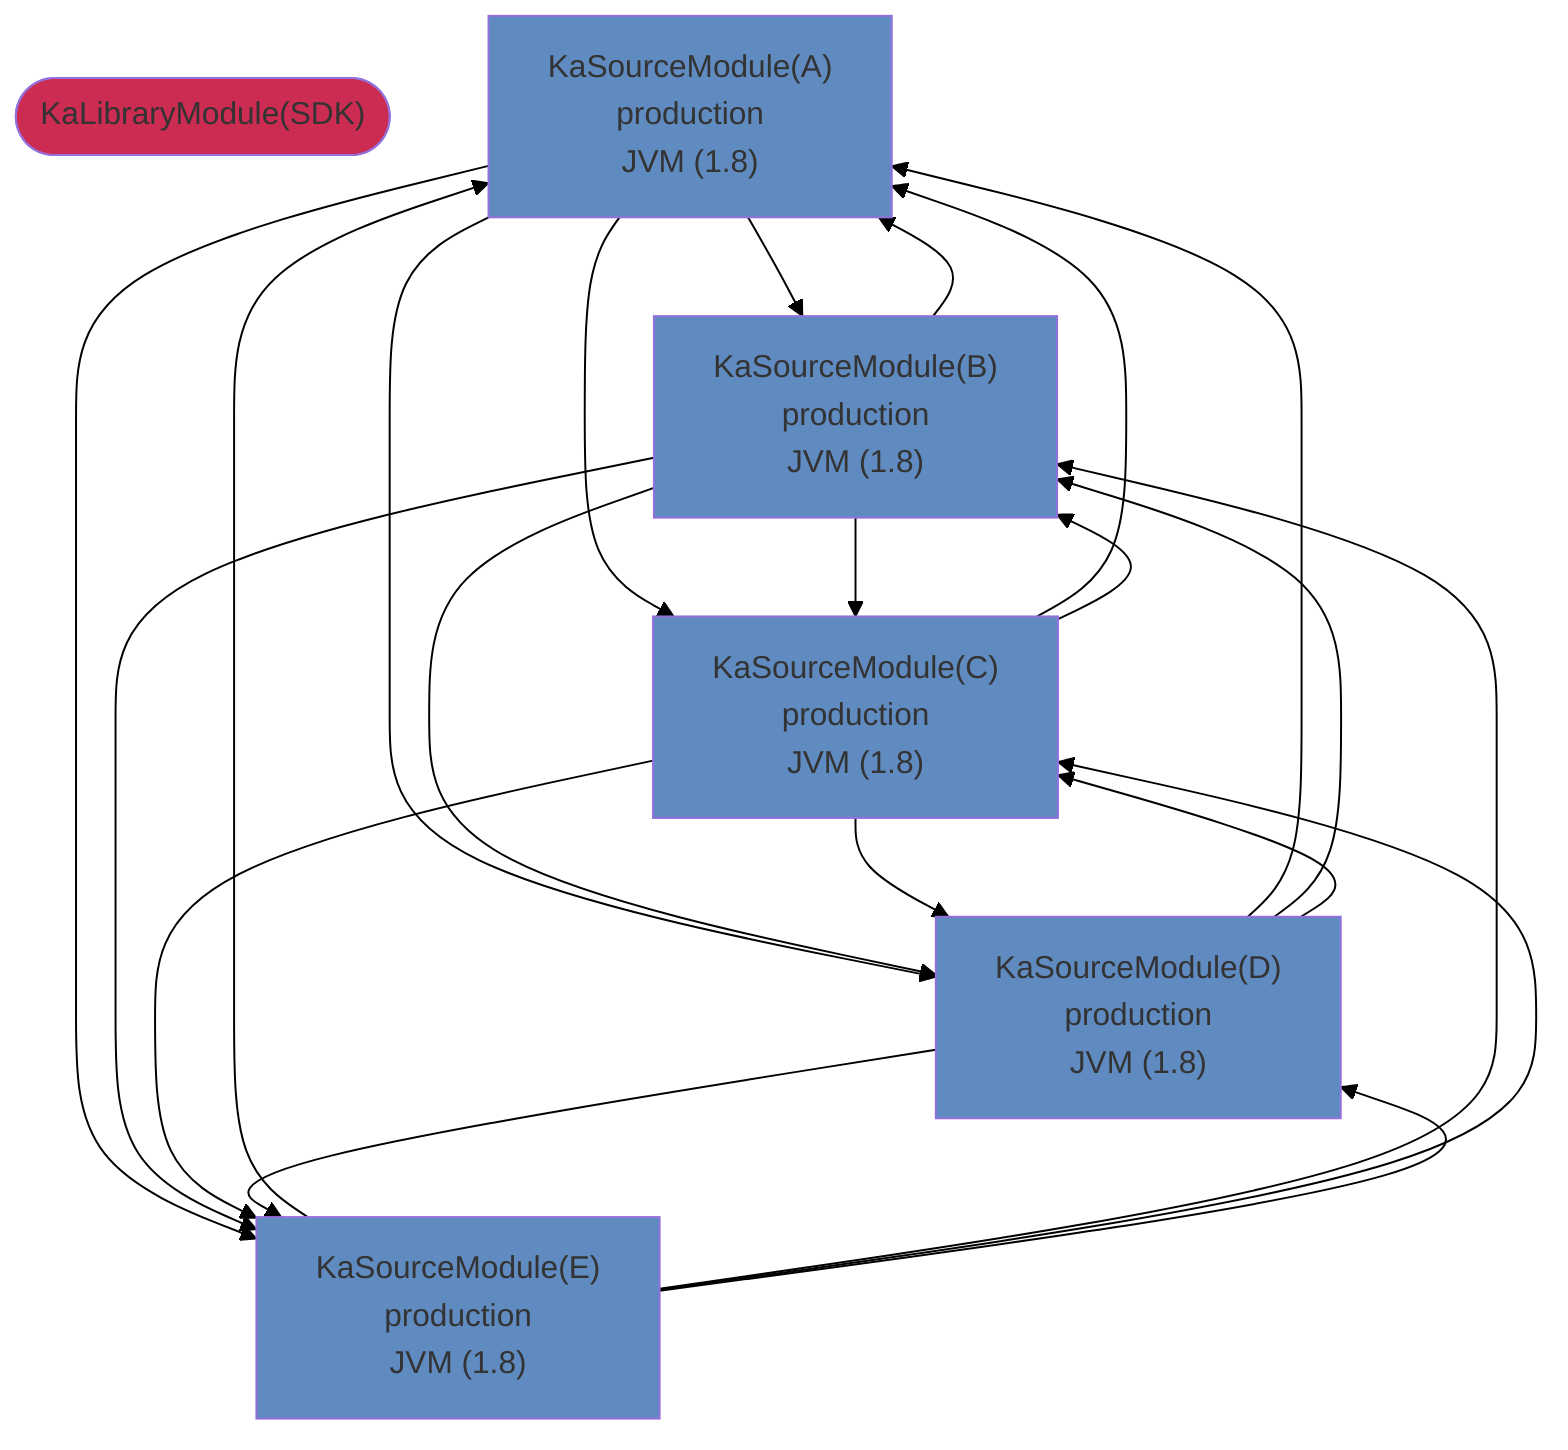 graph TD
  KaLibraryModule_0(["KaLibraryModule(SDK)"])
  KaSourceModule_1["KaSourceModule(A)<br />production<br />JVM (1.8)"]
  KaSourceModule_2["KaSourceModule(B)<br />production<br />JVM (1.8)"]
  KaSourceModule_3["KaSourceModule(C)<br />production<br />JVM (1.8)"]
  KaSourceModule_4["KaSourceModule(D)<br />production<br />JVM (1.8)"]
  KaSourceModule_5["KaSourceModule(E)<br />production<br />JVM (1.8)"]
  style KaLibraryModule_0 fill:#CC2B52
  style KaSourceModule_1 fill:#608BC1
  style KaSourceModule_2 fill:#608BC1
  style KaSourceModule_3 fill:#608BC1
  style KaSourceModule_4 fill:#608BC1
  style KaSourceModule_5 fill:#608BC1
  KaSourceModule_1 --> KaSourceModule_2
  KaSourceModule_1 --> KaSourceModule_3
  KaSourceModule_1 --> KaSourceModule_4
  KaSourceModule_1 --> KaSourceModule_5
  KaSourceModule_2 --> KaSourceModule_1
  KaSourceModule_2 --> KaSourceModule_3
  KaSourceModule_2 --> KaSourceModule_4
  KaSourceModule_2 --> KaSourceModule_5
  KaSourceModule_3 --> KaSourceModule_1
  KaSourceModule_3 --> KaSourceModule_2
  KaSourceModule_3 --> KaSourceModule_4
  KaSourceModule_3 --> KaSourceModule_5
  KaSourceModule_4 --> KaSourceModule_1
  KaSourceModule_4 --> KaSourceModule_2
  KaSourceModule_4 --> KaSourceModule_3
  KaSourceModule_4 --> KaSourceModule_5
  KaSourceModule_5 --> KaSourceModule_1
  KaSourceModule_5 --> KaSourceModule_2
  KaSourceModule_5 --> KaSourceModule_3
  KaSourceModule_5 --> KaSourceModule_4
  linkStyle 0 stroke:black
  linkStyle 1 stroke:black
  linkStyle 2 stroke:black
  linkStyle 3 stroke:black
  linkStyle 4 stroke:black
  linkStyle 5 stroke:black
  linkStyle 6 stroke:black
  linkStyle 7 stroke:black
  linkStyle 8 stroke:black
  linkStyle 9 stroke:black
  linkStyle 10 stroke:black
  linkStyle 11 stroke:black
  linkStyle 12 stroke:black
  linkStyle 13 stroke:black
  linkStyle 14 stroke:black
  linkStyle 15 stroke:black
  linkStyle 16 stroke:black
  linkStyle 17 stroke:black
  linkStyle 18 stroke:black
  linkStyle 19 stroke:black